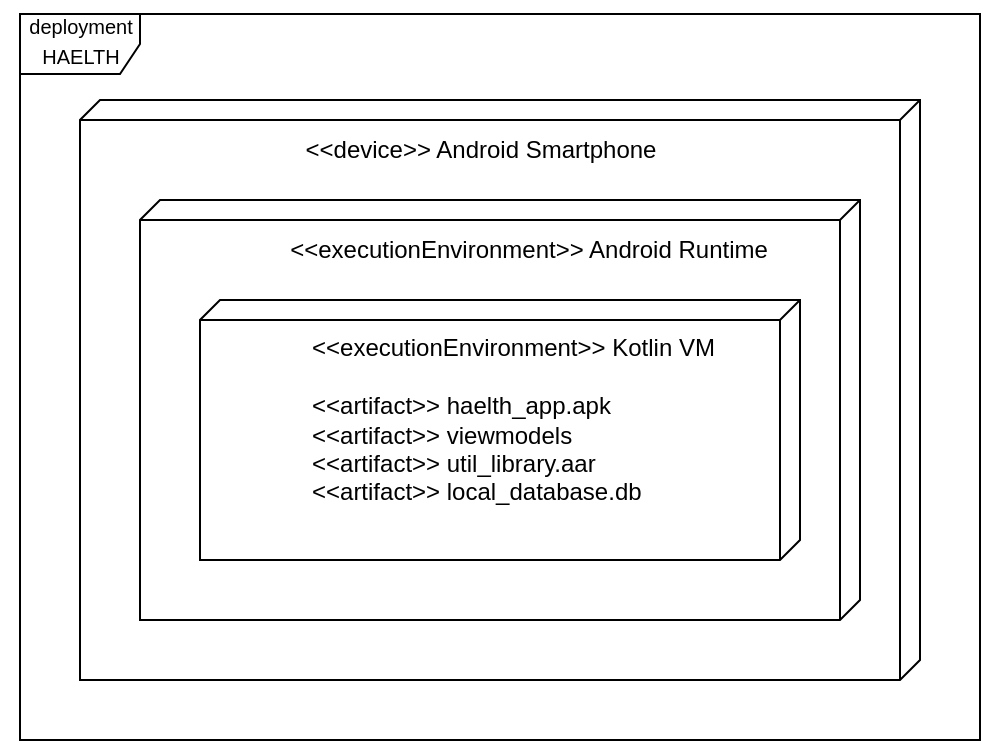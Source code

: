 <mxfile version="26.2.12">
  <diagram name="Seite-1" id="9ZXV0vgXkUZnfJkEikGd">
    <mxGraphModel dx="1218" dy="821" grid="1" gridSize="10" guides="1" tooltips="1" connect="1" arrows="1" fold="1" page="1" pageScale="1" pageWidth="827" pageHeight="1169" math="0" shadow="0">
      <root>
        <mxCell id="0" />
        <mxCell id="1" parent="0" />
        <mxCell id="cjfUAj_-hQ5dMEU3OvBI-1" value="" style="shape=umlFrame;whiteSpace=wrap;html=1;pointerEvents=0;" vertex="1" parent="1">
          <mxGeometry x="160" y="147" width="480" height="363" as="geometry" />
        </mxCell>
        <mxCell id="cjfUAj_-hQ5dMEU3OvBI-2" value="&lt;font style=&quot;font-size: 10px;&quot;&gt;deployment&lt;/font&gt;&lt;div&gt;&lt;font style=&quot;font-size: 10px;&quot;&gt;HAELTH&lt;/font&gt;&lt;/div&gt;" style="text;html=1;align=center;verticalAlign=middle;resizable=0;points=[];autosize=1;strokeColor=none;fillColor=none;" vertex="1" parent="1">
          <mxGeometry x="150" y="140" width="80" height="40" as="geometry" />
        </mxCell>
        <mxCell id="cjfUAj_-hQ5dMEU3OvBI-3" value="" style="verticalAlign=top;align=center;spacingTop=8;spacingLeft=2;spacingRight=12;shape=cube;size=10;direction=south;fontStyle=4;html=1;whiteSpace=wrap;" vertex="1" parent="1">
          <mxGeometry x="190" y="190" width="420" height="290" as="geometry" />
        </mxCell>
        <mxCell id="cjfUAj_-hQ5dMEU3OvBI-4" value="&amp;lt;&amp;lt;device&amp;gt;&amp;gt; Android Smartphone" style="text;html=1;align=center;verticalAlign=middle;resizable=0;points=[];autosize=1;strokeColor=none;fillColor=none;" vertex="1" parent="1">
          <mxGeometry x="290" y="200" width="200" height="30" as="geometry" />
        </mxCell>
        <mxCell id="cjfUAj_-hQ5dMEU3OvBI-5" value="" style="verticalAlign=top;align=left;spacingTop=8;spacingLeft=2;spacingRight=12;shape=cube;size=10;direction=south;fontStyle=4;html=1;whiteSpace=wrap;" vertex="1" parent="1">
          <mxGeometry x="220" y="240" width="360" height="210" as="geometry" />
        </mxCell>
        <mxCell id="cjfUAj_-hQ5dMEU3OvBI-6" value="&amp;lt;&amp;lt;executionEnvironment&amp;gt;&amp;gt; Android Runtime" style="text;html=1;align=center;verticalAlign=middle;resizable=0;points=[];autosize=1;strokeColor=none;fillColor=none;" vertex="1" parent="1">
          <mxGeometry x="284" y="250" width="260" height="30" as="geometry" />
        </mxCell>
        <mxCell id="cjfUAj_-hQ5dMEU3OvBI-7" value="" style="verticalAlign=top;align=left;spacingTop=8;spacingLeft=2;spacingRight=12;shape=cube;size=10;direction=south;fontStyle=4;html=1;whiteSpace=wrap;" vertex="1" parent="1">
          <mxGeometry x="250" y="290" width="300" height="130" as="geometry" />
        </mxCell>
        <mxCell id="cjfUAj_-hQ5dMEU3OvBI-8" value="&lt;div&gt;&amp;lt;&amp;lt;executionEnvironment&amp;gt;&amp;gt; Kotlin VM&lt;/div&gt;&lt;div&gt;&lt;br&gt;&lt;/div&gt;&lt;div&gt;&amp;lt;&amp;lt;artifact&amp;gt;&amp;gt; haelth_app.apk&lt;/div&gt;&lt;div&gt;&amp;lt;&amp;lt;artifact&amp;gt;&amp;gt; viewmodels&amp;nbsp;&lt;/div&gt;&lt;div&gt;&amp;lt;&amp;lt;artifact&amp;gt;&amp;gt; util_library.aar&amp;nbsp;&lt;/div&gt;&lt;div style=&quot;&quot;&gt;&amp;lt;&amp;lt;artifact&amp;gt;&amp;gt; local_database.db&lt;/div&gt;" style="text;html=1;align=left;verticalAlign=middle;resizable=0;points=[];autosize=1;strokeColor=none;fillColor=none;" vertex="1" parent="1">
          <mxGeometry x="304" y="300" width="220" height="100" as="geometry" />
        </mxCell>
      </root>
    </mxGraphModel>
  </diagram>
</mxfile>
